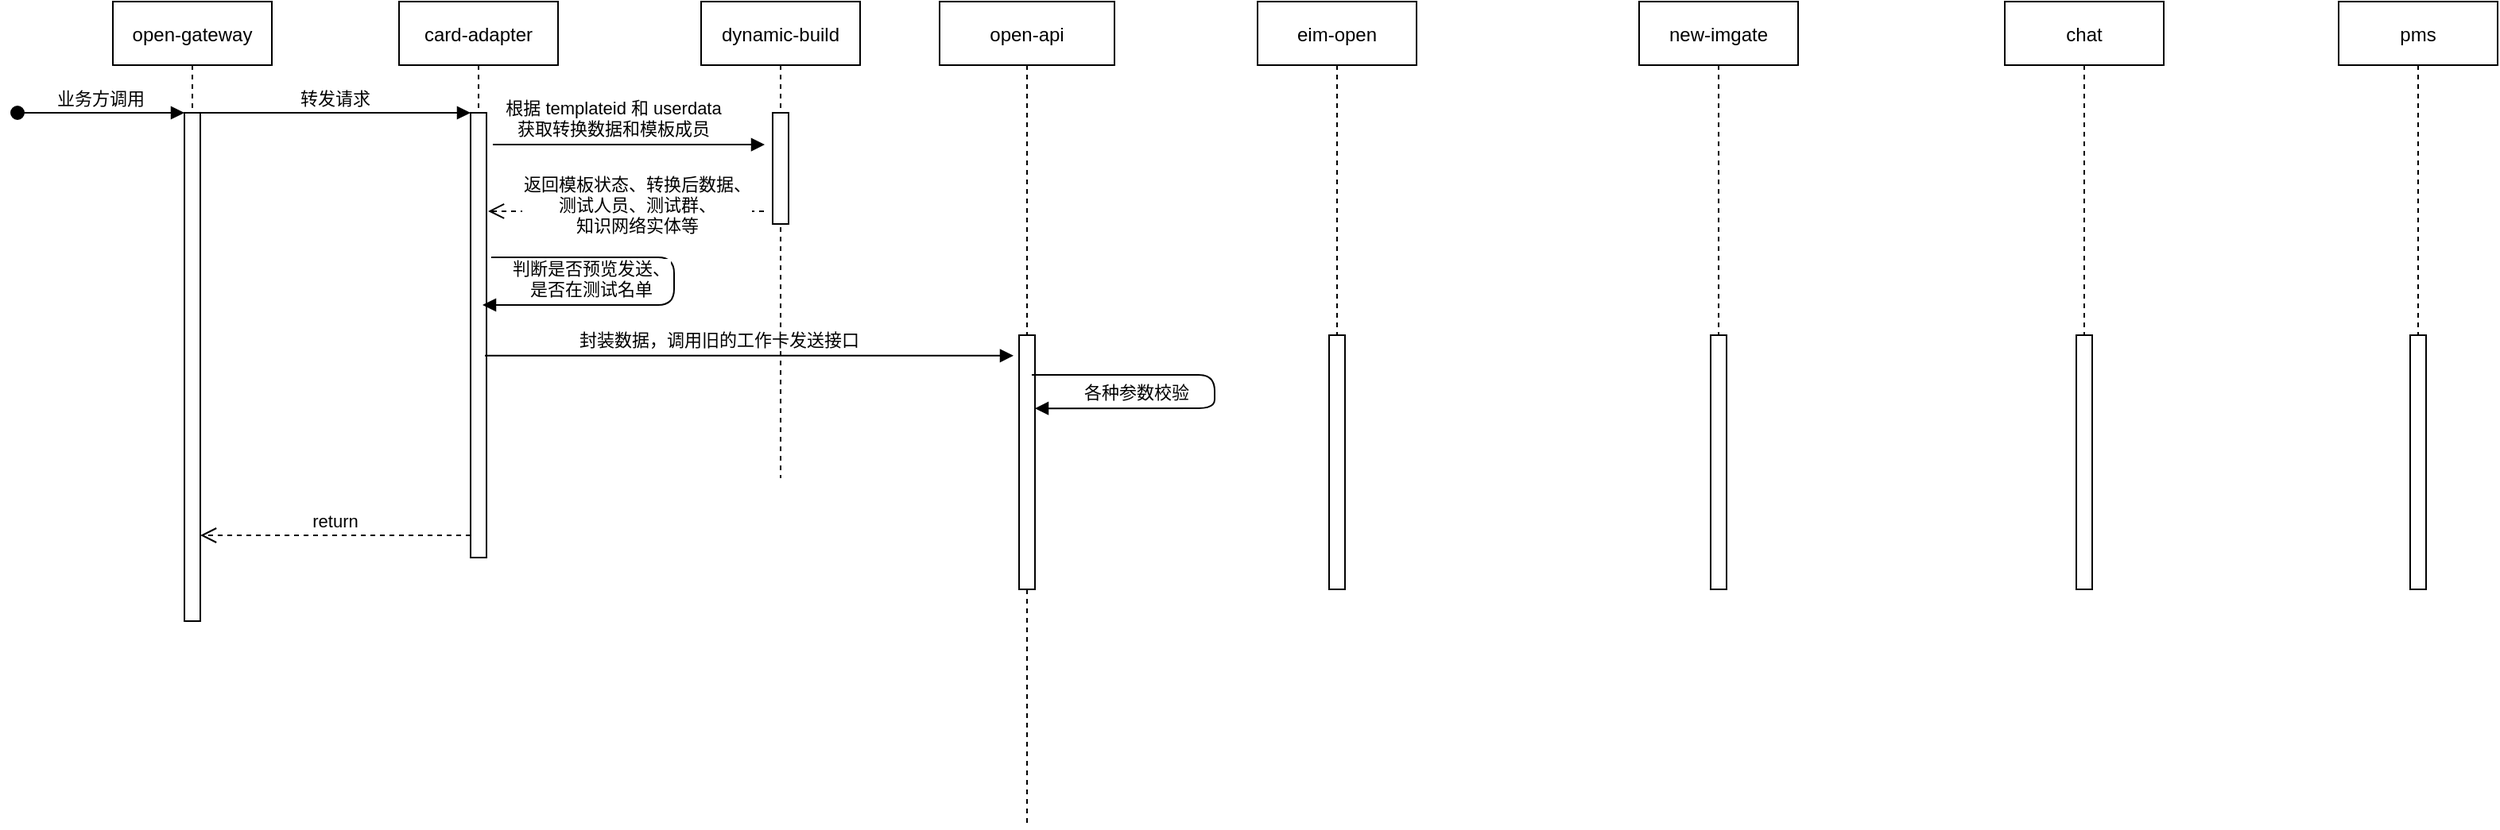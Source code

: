 <mxfile version="20.8.1" type="github">
  <diagram id="kgpKYQtTHZ0yAKxKKP6v" name="Page-1">
    <mxGraphModel dx="1674" dy="734" grid="1" gridSize="10" guides="1" tooltips="1" connect="1" arrows="1" fold="1" page="1" pageScale="1" pageWidth="850" pageHeight="1100" math="0" shadow="0">
      <root>
        <mxCell id="0" />
        <mxCell id="1" parent="0" />
        <mxCell id="3nuBFxr9cyL0pnOWT2aG-1" value="open-gateway" style="shape=umlLifeline;perimeter=lifelinePerimeter;container=1;collapsible=0;recursiveResize=0;rounded=0;shadow=0;strokeWidth=1;" parent="1" vertex="1">
          <mxGeometry x="120" y="80" width="100" height="390" as="geometry" />
        </mxCell>
        <mxCell id="3nuBFxr9cyL0pnOWT2aG-2" value="" style="points=[];perimeter=orthogonalPerimeter;rounded=0;shadow=0;strokeWidth=1;" parent="3nuBFxr9cyL0pnOWT2aG-1" vertex="1">
          <mxGeometry x="45" y="70" width="10" height="320" as="geometry" />
        </mxCell>
        <mxCell id="3nuBFxr9cyL0pnOWT2aG-3" value="业务方调用" style="verticalAlign=bottom;startArrow=oval;endArrow=block;startSize=8;shadow=0;strokeWidth=1;" parent="3nuBFxr9cyL0pnOWT2aG-1" target="3nuBFxr9cyL0pnOWT2aG-2" edge="1">
          <mxGeometry relative="1" as="geometry">
            <mxPoint x="-60" y="70" as="sourcePoint" />
          </mxGeometry>
        </mxCell>
        <mxCell id="3nuBFxr9cyL0pnOWT2aG-5" value="card-adapter" style="shape=umlLifeline;perimeter=lifelinePerimeter;container=1;collapsible=0;recursiveResize=0;rounded=0;shadow=0;strokeWidth=1;" parent="1" vertex="1">
          <mxGeometry x="300" y="80" width="100" height="350" as="geometry" />
        </mxCell>
        <mxCell id="3nuBFxr9cyL0pnOWT2aG-6" value="" style="points=[];perimeter=orthogonalPerimeter;rounded=0;shadow=0;strokeWidth=1;" parent="3nuBFxr9cyL0pnOWT2aG-5" vertex="1">
          <mxGeometry x="45" y="70" width="10" height="280" as="geometry" />
        </mxCell>
        <mxCell id="3nuBFxr9cyL0pnOWT2aG-7" value="return" style="verticalAlign=bottom;endArrow=open;dashed=1;endSize=8;exitX=0;exitY=0.95;shadow=0;strokeWidth=1;" parent="1" source="3nuBFxr9cyL0pnOWT2aG-6" target="3nuBFxr9cyL0pnOWT2aG-2" edge="1">
          <mxGeometry relative="1" as="geometry">
            <mxPoint x="275" y="236" as="targetPoint" />
          </mxGeometry>
        </mxCell>
        <mxCell id="3nuBFxr9cyL0pnOWT2aG-8" value="转发请求" style="verticalAlign=bottom;endArrow=block;entryX=0;entryY=0;shadow=0;strokeWidth=1;" parent="1" source="3nuBFxr9cyL0pnOWT2aG-2" target="3nuBFxr9cyL0pnOWT2aG-6" edge="1">
          <mxGeometry relative="1" as="geometry">
            <mxPoint x="275" y="160" as="sourcePoint" />
          </mxGeometry>
        </mxCell>
        <mxCell id="3nuBFxr9cyL0pnOWT2aG-10" value="返回模板状态、转换后数据、&#xa;测试人员、测试群、&#xa;知识网络实体等" style="verticalAlign=bottom;endArrow=open;dashed=1;endSize=8;shadow=0;strokeWidth=1;entryX=1.1;entryY=0.356;entryDx=0;entryDy=0;entryPerimeter=0;" parent="1" edge="1">
          <mxGeometry x="-0.084" y="18" relative="1" as="geometry">
            <mxPoint x="356" y="211.96" as="targetPoint" />
            <mxPoint x="529.5" y="211.96" as="sourcePoint" />
            <Array as="points">
              <mxPoint x="460" y="212" />
            </Array>
            <mxPoint as="offset" />
          </mxGeometry>
        </mxCell>
        <mxCell id="_-XLKiYhztIRVs0oLOAJ-1" value="dynamic-build" style="shape=umlLifeline;perimeter=lifelinePerimeter;container=1;collapsible=0;recursiveResize=0;rounded=0;shadow=0;strokeWidth=1;" vertex="1" parent="1">
          <mxGeometry x="490" y="80" width="100" height="300" as="geometry" />
        </mxCell>
        <mxCell id="_-XLKiYhztIRVs0oLOAJ-2" value="" style="points=[];perimeter=orthogonalPerimeter;rounded=0;shadow=0;strokeWidth=1;" vertex="1" parent="_-XLKiYhztIRVs0oLOAJ-1">
          <mxGeometry x="45" y="70" width="10" height="70" as="geometry" />
        </mxCell>
        <mxCell id="_-XLKiYhztIRVs0oLOAJ-14" value="判断是否预览发送、&#xa;是否在测试名单" style="verticalAlign=bottom;endArrow=block;shadow=0;strokeWidth=1;" edge="1" parent="_-XLKiYhztIRVs0oLOAJ-1">
          <mxGeometry x="0.484" y="-1" relative="1" as="geometry">
            <mxPoint x="-132" y="161" as="sourcePoint" />
            <mxPoint x="-137.5" y="191" as="targetPoint" />
            <Array as="points">
              <mxPoint x="-17" y="161" />
              <mxPoint x="-17" y="191" />
            </Array>
            <mxPoint as="offset" />
          </mxGeometry>
        </mxCell>
        <mxCell id="3nuBFxr9cyL0pnOWT2aG-9" value="根据 templateid 和 userdata&#xa;获取转换数据和模板成员" style="verticalAlign=bottom;endArrow=block;shadow=0;strokeWidth=1;entryX=-0.5;entryY=0.286;entryDx=0;entryDy=0;entryPerimeter=0;" parent="1" target="_-XLKiYhztIRVs0oLOAJ-2" edge="1">
          <mxGeometry x="-0.113" y="1" relative="1" as="geometry">
            <mxPoint x="359" y="170" as="sourcePoint" />
            <mxPoint x="524" y="170" as="targetPoint" />
            <Array as="points">
              <mxPoint x="474" y="170" />
            </Array>
            <mxPoint as="offset" />
          </mxGeometry>
        </mxCell>
        <mxCell id="_-XLKiYhztIRVs0oLOAJ-4" value="open-api" style="shape=umlLifeline;perimeter=lifelinePerimeter;container=1;collapsible=0;recursiveResize=0;rounded=0;shadow=0;strokeWidth=1;" vertex="1" parent="1">
          <mxGeometry x="640" y="80" width="110" height="520" as="geometry" />
        </mxCell>
        <mxCell id="_-XLKiYhztIRVs0oLOAJ-5" value="" style="points=[];perimeter=orthogonalPerimeter;rounded=0;shadow=0;strokeWidth=1;" vertex="1" parent="_-XLKiYhztIRVs0oLOAJ-4">
          <mxGeometry x="50" y="210" width="10" height="160" as="geometry" />
        </mxCell>
        <mxCell id="_-XLKiYhztIRVs0oLOAJ-15" value="封装数据，调用旧的工作卡发送接口" style="verticalAlign=bottom;endArrow=block;shadow=0;strokeWidth=1;exitX=1.1;exitY=0.546;exitDx=0;exitDy=0;exitPerimeter=0;" edge="1" parent="1">
          <mxGeometry x="-0.113" y="1" relative="1" as="geometry">
            <mxPoint x="354" y="302.88" as="sourcePoint" />
            <mxPoint x="686.5" y="302.88" as="targetPoint" />
            <Array as="points" />
            <mxPoint as="offset" />
          </mxGeometry>
        </mxCell>
        <mxCell id="_-XLKiYhztIRVs0oLOAJ-17" value="eim-open" style="shape=umlLifeline;perimeter=lifelinePerimeter;container=1;collapsible=0;recursiveResize=0;rounded=0;shadow=0;strokeWidth=1;" vertex="1" parent="1">
          <mxGeometry x="840" y="80" width="100" height="300" as="geometry" />
        </mxCell>
        <mxCell id="_-XLKiYhztIRVs0oLOAJ-18" value="" style="points=[];perimeter=orthogonalPerimeter;rounded=0;shadow=0;strokeWidth=1;" vertex="1" parent="_-XLKiYhztIRVs0oLOAJ-17">
          <mxGeometry x="45" y="210" width="10" height="160" as="geometry" />
        </mxCell>
        <mxCell id="_-XLKiYhztIRVs0oLOAJ-19" value="new-imgate" style="shape=umlLifeline;perimeter=lifelinePerimeter;container=1;collapsible=0;recursiveResize=0;rounded=0;shadow=0;strokeWidth=1;" vertex="1" parent="1">
          <mxGeometry x="1080" y="80" width="100" height="300" as="geometry" />
        </mxCell>
        <mxCell id="_-XLKiYhztIRVs0oLOAJ-20" value="" style="points=[];perimeter=orthogonalPerimeter;rounded=0;shadow=0;strokeWidth=1;" vertex="1" parent="_-XLKiYhztIRVs0oLOAJ-19">
          <mxGeometry x="45" y="210" width="10" height="160" as="geometry" />
        </mxCell>
        <mxCell id="_-XLKiYhztIRVs0oLOAJ-21" value="chat" style="shape=umlLifeline;perimeter=lifelinePerimeter;container=1;collapsible=0;recursiveResize=0;rounded=0;shadow=0;strokeWidth=1;" vertex="1" parent="1">
          <mxGeometry x="1310" y="80" width="100" height="300" as="geometry" />
        </mxCell>
        <mxCell id="_-XLKiYhztIRVs0oLOAJ-22" value="" style="points=[];perimeter=orthogonalPerimeter;rounded=0;shadow=0;strokeWidth=1;" vertex="1" parent="_-XLKiYhztIRVs0oLOAJ-21">
          <mxGeometry x="45" y="210" width="10" height="160" as="geometry" />
        </mxCell>
        <mxCell id="_-XLKiYhztIRVs0oLOAJ-23" value="pms" style="shape=umlLifeline;perimeter=lifelinePerimeter;container=1;collapsible=0;recursiveResize=0;rounded=0;shadow=0;strokeWidth=1;" vertex="1" parent="1">
          <mxGeometry x="1520" y="80" width="100" height="300" as="geometry" />
        </mxCell>
        <mxCell id="_-XLKiYhztIRVs0oLOAJ-24" value="" style="points=[];perimeter=orthogonalPerimeter;rounded=0;shadow=0;strokeWidth=1;" vertex="1" parent="_-XLKiYhztIRVs0oLOAJ-23">
          <mxGeometry x="45" y="210" width="10" height="160" as="geometry" />
        </mxCell>
        <mxCell id="_-XLKiYhztIRVs0oLOAJ-25" value="各种参数校验" style="verticalAlign=bottom;endArrow=block;shadow=0;strokeWidth=1;entryX=1;entryY=0.288;entryDx=0;entryDy=0;entryPerimeter=0;" edge="1" parent="1" target="_-XLKiYhztIRVs0oLOAJ-5">
          <mxGeometry x="0.484" y="-1" relative="1" as="geometry">
            <mxPoint x="698" y="315" as="sourcePoint" />
            <mxPoint x="692.5" y="345" as="targetPoint" />
            <Array as="points">
              <mxPoint x="813" y="315" />
              <mxPoint x="813" y="336" />
            </Array>
            <mxPoint as="offset" />
          </mxGeometry>
        </mxCell>
      </root>
    </mxGraphModel>
  </diagram>
</mxfile>
